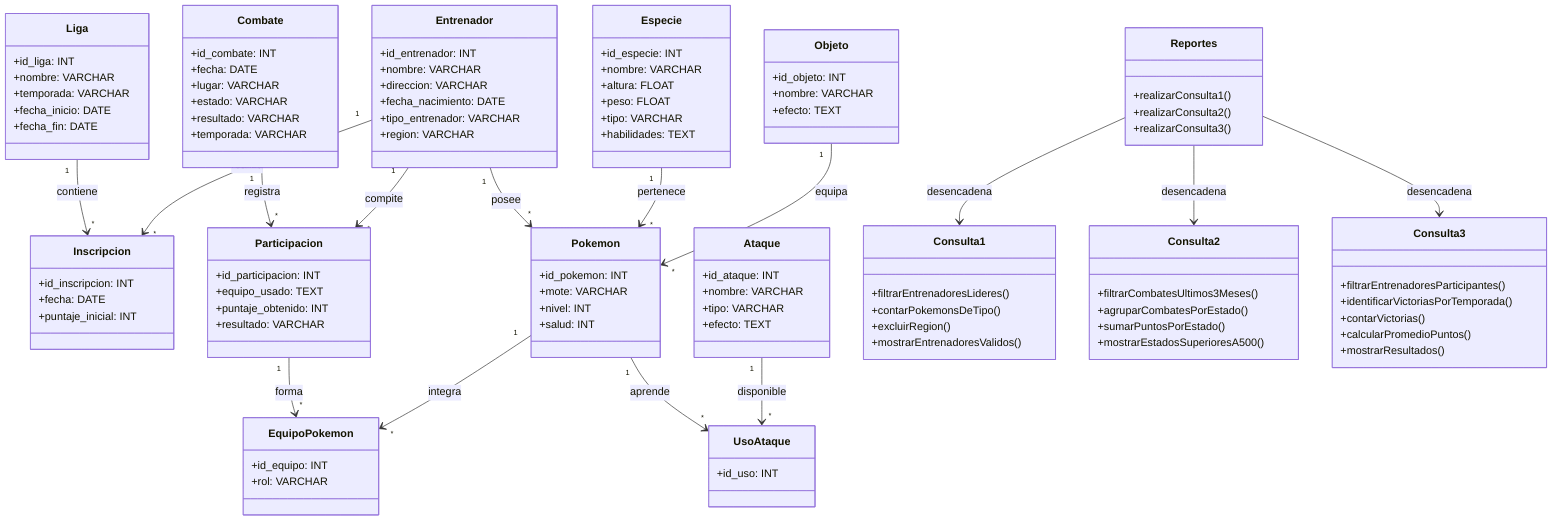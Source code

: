 classDiagram
    class Liga {
        +id_liga: INT
        +nombre: VARCHAR
        +temporada: VARCHAR
        +fecha_inicio: DATE
        +fecha_fin: DATE
    }

    class Inscripcion {
        +id_inscripcion: INT
        +fecha: DATE
        +puntaje_inicial: INT
    }

    class Entrenador {
        +id_entrenador: INT
        +nombre: VARCHAR
        +direccion: VARCHAR
        +fecha_nacimiento: DATE
        +tipo_entrenador: VARCHAR
        +region: VARCHAR
    }

    class Combate {
        +id_combate: INT
        +fecha: DATE
        +lugar: VARCHAR
        +estado: VARCHAR
        +resultado: VARCHAR
        +temporada: VARCHAR
    }

    class Participacion {
        +id_participacion: INT
        +equipo_usado: TEXT
        +puntaje_obtenido: INT
        +resultado: VARCHAR
    }

    class EquipoPokemon {
        +id_equipo: INT
        +rol: VARCHAR
    }

    class Pokemon {
        +id_pokemon: INT
        +mote: VARCHAR
        +nivel: INT
        +salud: INT
    }

    class Especie {
        +id_especie: INT
        +nombre: VARCHAR
        +altura: FLOAT
        +peso: FLOAT
        +tipo: VARCHAR
        +habilidades: TEXT
    }

    class Ataque {
        +id_ataque: INT
        +nombre: VARCHAR
        +tipo: VARCHAR
        +efecto: TEXT
    }

    class UsoAtaque {
        +id_uso: INT
    }

    class Objeto {
        +id_objeto: INT
        +nombre: VARCHAR
        +efecto: TEXT
    }



    class Reportes {
        +realizarConsulta1()
        +realizarConsulta2()
        +realizarConsulta3()
    }


    class Consulta1 {
        +filtrarEntrenadoresLideres()
        +contarPokemonsDeTipo()
        +excluirRegion()
        +mostrarEntrenadoresValidos()
    }


    class Consulta2 {
        +filtrarCombatesUltimos3Meses()
        +agruparCombatesPorEstado()
        +sumarPuntosPorEstado()
        +mostrarEstadosSuperioresA500()
    }

    class Consulta3 {
        +filtrarEntrenadoresParticipantes()
        +identificarVictoriasPorTemporada()
        +contarVictorias()
        +calcularPromedioPuntos()
        +mostrarResultados()
    }


    Liga "1" --> "*" Inscripcion : contiene
    Entrenador "1" --> "*" Inscripcion : realiza

    Entrenador "1" --> "*" Pokemon : posee
    Especie "1" --> "*" Pokemon : pertenece

    Combate "1" --> "*" Participacion : registra
    Entrenador "1" --> "*" Participacion : compite

    Participacion "1" --> "*" EquipoPokemon : forma
    Pokemon "1" --> "*" EquipoPokemon : integra

    Pokemon "1" --> "*" UsoAtaque : aprende
    Ataque "1" --> "*" UsoAtaque : disponible

    Objeto "1" --> "*" Pokemon : equipa

    Reportes --> Consulta1 : desencadena
    Reportes --> Consulta2 : desencadena
    Reportes --> Consulta3 : desencadena